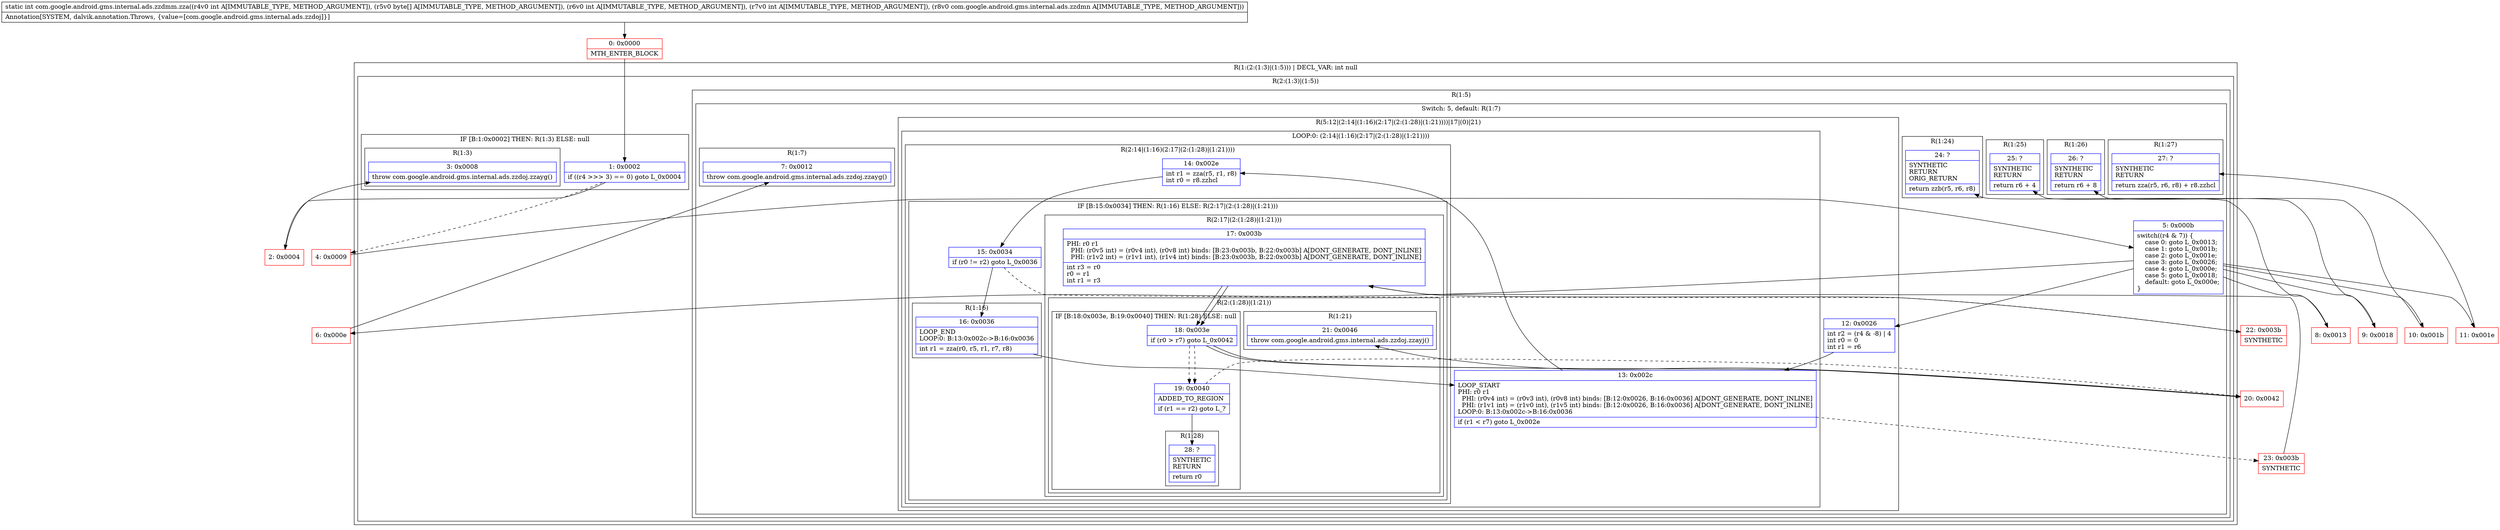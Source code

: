 digraph "CFG forcom.google.android.gms.internal.ads.zzdmm.zza(I[BIILcom\/google\/android\/gms\/internal\/ads\/zzdmn;)I" {
subgraph cluster_Region_1635611441 {
label = "R(1:(2:(1:3)|(1:5))) | DECL_VAR: int null\l";
node [shape=record,color=blue];
subgraph cluster_Region_465872942 {
label = "R(2:(1:3)|(1:5))";
node [shape=record,color=blue];
subgraph cluster_IfRegion_1308464687 {
label = "IF [B:1:0x0002] THEN: R(1:3) ELSE: null";
node [shape=record,color=blue];
Node_1 [shape=record,label="{1\:\ 0x0002|if ((r4 \>\>\> 3) == 0) goto L_0x0004\l}"];
subgraph cluster_Region_219946885 {
label = "R(1:3)";
node [shape=record,color=blue];
Node_3 [shape=record,label="{3\:\ 0x0008|throw com.google.android.gms.internal.ads.zzdoj.zzayg()\l}"];
}
}
subgraph cluster_Region_124916204 {
label = "R(1:5)";
node [shape=record,color=blue];
subgraph cluster_SwitchRegion_961105140 {
label = "Switch: 5, default: R(1:7)";
node [shape=record,color=blue];
Node_5 [shape=record,label="{5\:\ 0x000b|switch((r4 & 7)) \{\l    case 0: goto L_0x0013;\l    case 1: goto L_0x001b;\l    case 2: goto L_0x001e;\l    case 3: goto L_0x0026;\l    case 4: goto L_0x000e;\l    case 5: goto L_0x0018;\l    default: goto L_0x000e;\l\}\l}"];
subgraph cluster_Region_413464860 {
label = "R(1:24)";
node [shape=record,color=blue];
Node_24 [shape=record,label="{24\:\ ?|SYNTHETIC\lRETURN\lORIG_RETURN\l|return zzb(r5, r6, r8)\l}"];
}
subgraph cluster_Region_1965632954 {
label = "R(1:26)";
node [shape=record,color=blue];
Node_26 [shape=record,label="{26\:\ ?|SYNTHETIC\lRETURN\l|return r6 + 8\l}"];
}
subgraph cluster_Region_1648603010 {
label = "R(1:27)";
node [shape=record,color=blue];
Node_27 [shape=record,label="{27\:\ ?|SYNTHETIC\lRETURN\l|return zza(r5, r6, r8) + r8.zzhcl\l}"];
}
subgraph cluster_Region_1175310542 {
label = "R(5:12|(2:14|(1:16)(2:17|(2:(1:28)|(1:21))))|17|(0)|21)";
node [shape=record,color=blue];
Node_12 [shape=record,label="{12\:\ 0x0026|int r2 = (r4 & \-8) \| 4\lint r0 = 0\lint r1 = r6\l}"];
subgraph cluster_LoopRegion_1153834950 {
label = "LOOP:0: (2:14|(1:16)(2:17|(2:(1:28)|(1:21))))";
node [shape=record,color=blue];
Node_13 [shape=record,label="{13\:\ 0x002c|LOOP_START\lPHI: r0 r1 \l  PHI: (r0v4 int) = (r0v3 int), (r0v8 int) binds: [B:12:0x0026, B:16:0x0036] A[DONT_GENERATE, DONT_INLINE]\l  PHI: (r1v1 int) = (r1v0 int), (r1v5 int) binds: [B:12:0x0026, B:16:0x0036] A[DONT_GENERATE, DONT_INLINE]\lLOOP:0: B:13:0x002c\-\>B:16:0x0036\l|if (r1 \< r7) goto L_0x002e\l}"];
subgraph cluster_Region_1787700692 {
label = "R(2:14|(1:16)(2:17|(2:(1:28)|(1:21))))";
node [shape=record,color=blue];
Node_14 [shape=record,label="{14\:\ 0x002e|int r1 = zza(r5, r1, r8)\lint r0 = r8.zzhcl\l}"];
subgraph cluster_IfRegion_1404640333 {
label = "IF [B:15:0x0034] THEN: R(1:16) ELSE: R(2:17|(2:(1:28)|(1:21)))";
node [shape=record,color=blue];
Node_15 [shape=record,label="{15\:\ 0x0034|if (r0 != r2) goto L_0x0036\l}"];
subgraph cluster_Region_1508717703 {
label = "R(1:16)";
node [shape=record,color=blue];
Node_16 [shape=record,label="{16\:\ 0x0036|LOOP_END\lLOOP:0: B:13:0x002c\-\>B:16:0x0036\l|int r1 = zza(r0, r5, r1, r7, r8)\l}"];
}
subgraph cluster_Region_1118639083 {
label = "R(2:17|(2:(1:28)|(1:21)))";
node [shape=record,color=blue];
Node_17 [shape=record,label="{17\:\ 0x003b|PHI: r0 r1 \l  PHI: (r0v5 int) = (r0v4 int), (r0v8 int) binds: [B:23:0x003b, B:22:0x003b] A[DONT_GENERATE, DONT_INLINE]\l  PHI: (r1v2 int) = (r1v1 int), (r1v4 int) binds: [B:23:0x003b, B:22:0x003b] A[DONT_GENERATE, DONT_INLINE]\l|int r3 = r0\lr0 = r1\lint r1 = r3\l}"];
subgraph cluster_Region_295596498 {
label = "R(2:(1:28)|(1:21))";
node [shape=record,color=blue];
subgraph cluster_IfRegion_923092586 {
label = "IF [B:18:0x003e, B:19:0x0040] THEN: R(1:28) ELSE: null";
node [shape=record,color=blue];
Node_18 [shape=record,label="{18\:\ 0x003e|if (r0 \> r7) goto L_0x0042\l}"];
Node_19 [shape=record,label="{19\:\ 0x0040|ADDED_TO_REGION\l|if (r1 == r2) goto L_?\l}"];
subgraph cluster_Region_1610428943 {
label = "R(1:28)";
node [shape=record,color=blue];
Node_28 [shape=record,label="{28\:\ ?|SYNTHETIC\lRETURN\l|return r0\l}"];
}
}
subgraph cluster_Region_785188580 {
label = "R(1:21)";
node [shape=record,color=blue];
Node_21 [shape=record,label="{21\:\ 0x0046|throw com.google.android.gms.internal.ads.zzdoj.zzayj()\l}"];
}
}
}
}
}
}
Node_17 [shape=record,label="{17\:\ 0x003b|PHI: r0 r1 \l  PHI: (r0v5 int) = (r0v4 int), (r0v8 int) binds: [B:23:0x003b, B:22:0x003b] A[DONT_GENERATE, DONT_INLINE]\l  PHI: (r1v2 int) = (r1v1 int), (r1v4 int) binds: [B:23:0x003b, B:22:0x003b] A[DONT_GENERATE, DONT_INLINE]\l|int r3 = r0\lr0 = r1\lint r1 = r3\l}"];
subgraph cluster_IfRegion_1977962576 {
label = "IF [B:18:0x003e] THEN: R(0) ELSE: null";
node [shape=record,color=blue];
Node_18 [shape=record,label="{18\:\ 0x003e|if (r0 \> r7) goto L_0x0042\l}"];
subgraph cluster_Region_313899642 {
label = "R(0)";
node [shape=record,color=blue];
}
}
Node_21 [shape=record,label="{21\:\ 0x0046|throw com.google.android.gms.internal.ads.zzdoj.zzayj()\l}"];
}
subgraph cluster_Region_1836398609 {
label = "R(1:25)";
node [shape=record,color=blue];
Node_25 [shape=record,label="{25\:\ ?|SYNTHETIC\lRETURN\l|return r6 + 4\l}"];
}
subgraph cluster_Region_260560012 {
label = "R(1:7)";
node [shape=record,color=blue];
Node_7 [shape=record,label="{7\:\ 0x0012|throw com.google.android.gms.internal.ads.zzdoj.zzayg()\l}"];
}
}
}
}
}
Node_0 [shape=record,color=red,label="{0\:\ 0x0000|MTH_ENTER_BLOCK\l}"];
Node_2 [shape=record,color=red,label="{2\:\ 0x0004}"];
Node_4 [shape=record,color=red,label="{4\:\ 0x0009}"];
Node_6 [shape=record,color=red,label="{6\:\ 0x000e}"];
Node_8 [shape=record,color=red,label="{8\:\ 0x0013}"];
Node_9 [shape=record,color=red,label="{9\:\ 0x0018}"];
Node_10 [shape=record,color=red,label="{10\:\ 0x001b}"];
Node_11 [shape=record,color=red,label="{11\:\ 0x001e}"];
Node_20 [shape=record,color=red,label="{20\:\ 0x0042}"];
Node_22 [shape=record,color=red,label="{22\:\ 0x003b|SYNTHETIC\l}"];
Node_23 [shape=record,color=red,label="{23\:\ 0x003b|SYNTHETIC\l}"];
MethodNode[shape=record,label="{static int com.google.android.gms.internal.ads.zzdmm.zza((r4v0 int A[IMMUTABLE_TYPE, METHOD_ARGUMENT]), (r5v0 byte[] A[IMMUTABLE_TYPE, METHOD_ARGUMENT]), (r6v0 int A[IMMUTABLE_TYPE, METHOD_ARGUMENT]), (r7v0 int A[IMMUTABLE_TYPE, METHOD_ARGUMENT]), (r8v0 com.google.android.gms.internal.ads.zzdmn A[IMMUTABLE_TYPE, METHOD_ARGUMENT]))  | Annotation[SYSTEM, dalvik.annotation.Throws, \{value=[com.google.android.gms.internal.ads.zzdoj]\}]\l}"];
MethodNode -> Node_0;
Node_1 -> Node_2;
Node_1 -> Node_4[style=dashed];
Node_5 -> Node_6;
Node_5 -> Node_8;
Node_5 -> Node_9;
Node_5 -> Node_10;
Node_5 -> Node_11;
Node_5 -> Node_12;
Node_12 -> Node_13;
Node_13 -> Node_14;
Node_13 -> Node_23[style=dashed];
Node_14 -> Node_15;
Node_15 -> Node_16;
Node_15 -> Node_22[style=dashed];
Node_16 -> Node_13;
Node_17 -> Node_18;
Node_18 -> Node_19[style=dashed];
Node_18 -> Node_20;
Node_19 -> Node_20[style=dashed];
Node_19 -> Node_28;
Node_17 -> Node_18;
Node_18 -> Node_19[style=dashed];
Node_18 -> Node_20;
Node_0 -> Node_1;
Node_2 -> Node_3;
Node_4 -> Node_5;
Node_6 -> Node_7;
Node_8 -> Node_24;
Node_9 -> Node_25;
Node_10 -> Node_26;
Node_11 -> Node_27;
Node_20 -> Node_21;
Node_22 -> Node_17;
Node_23 -> Node_17;
}

